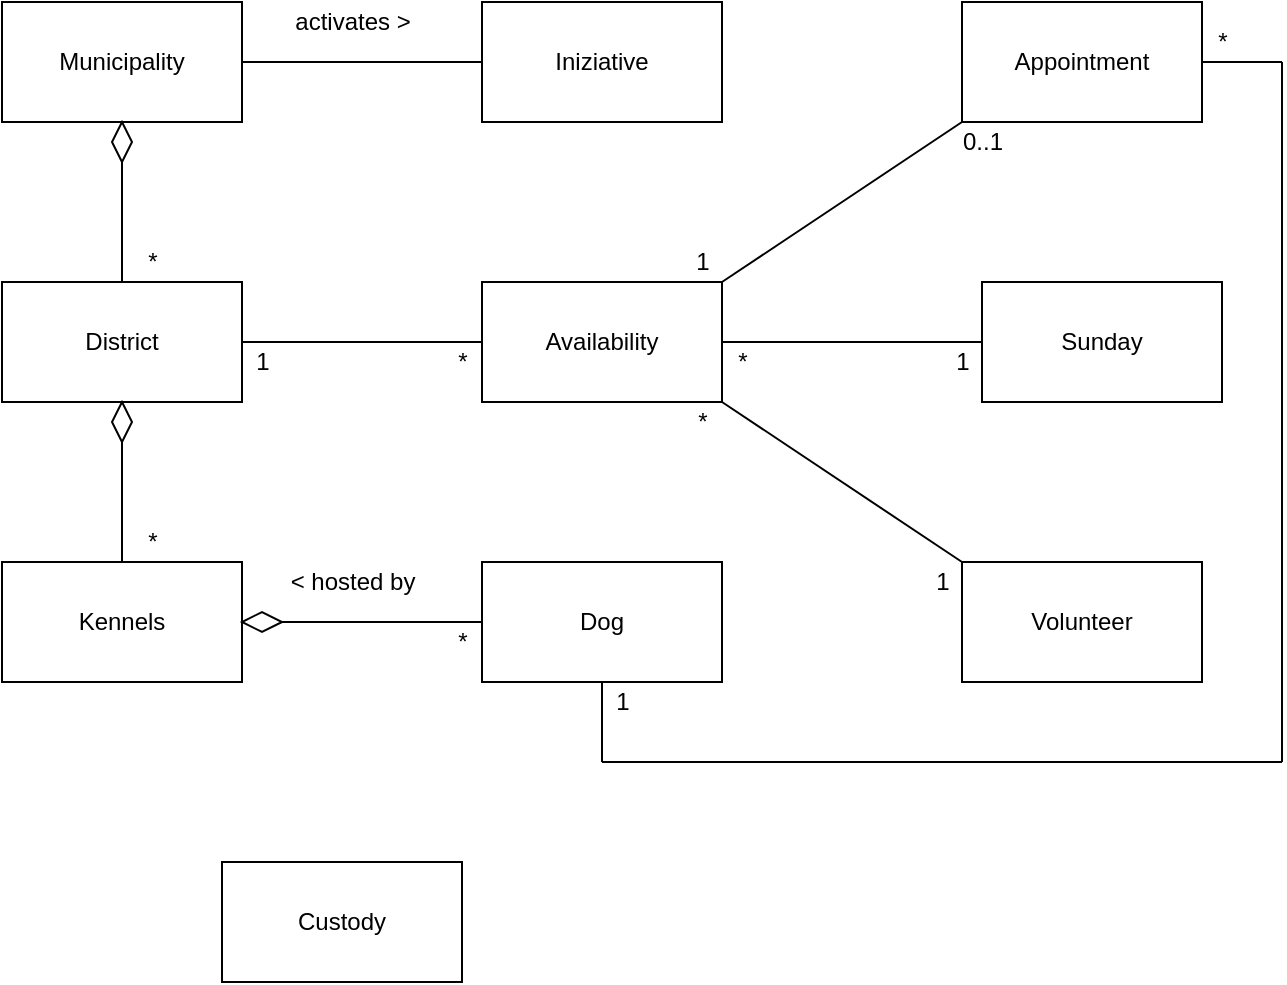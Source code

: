 <mxfile version="15.3.7" type="device"><diagram id="C5RBs43oDa-KdzZeNtuy" name="Page-1"><mxGraphModel dx="612" dy="813" grid="1" gridSize="10" guides="1" tooltips="1" connect="1" arrows="1" fold="1" page="1" pageScale="1" pageWidth="827" pageHeight="1169" math="0" shadow="0"><root><mxCell id="WIyWlLk6GJQsqaUBKTNV-0"/><mxCell id="WIyWlLk6GJQsqaUBKTNV-1" parent="WIyWlLk6GJQsqaUBKTNV-0"/><mxCell id="0lo6BX3ELQl1UKU6dLdW-0" value="Availability" style="rounded=0;whiteSpace=wrap;html=1;" vertex="1" parent="WIyWlLk6GJQsqaUBKTNV-1"><mxGeometry x="360" y="160" width="120" height="60" as="geometry"/></mxCell><mxCell id="0lo6BX3ELQl1UKU6dLdW-1" value="Custody" style="rounded=0;whiteSpace=wrap;html=1;" vertex="1" parent="WIyWlLk6GJQsqaUBKTNV-1"><mxGeometry x="230" y="450" width="120" height="60" as="geometry"/></mxCell><mxCell id="0lo6BX3ELQl1UKU6dLdW-2" value="Dog" style="rounded=0;whiteSpace=wrap;html=1;" vertex="1" parent="WIyWlLk6GJQsqaUBKTNV-1"><mxGeometry x="360" y="300" width="120" height="60" as="geometry"/></mxCell><mxCell id="0lo6BX3ELQl1UKU6dLdW-3" value="District" style="rounded=0;whiteSpace=wrap;html=1;" vertex="1" parent="WIyWlLk6GJQsqaUBKTNV-1"><mxGeometry x="120" y="160" width="120" height="60" as="geometry"/></mxCell><mxCell id="0lo6BX3ELQl1UKU6dLdW-4" value="Municipality" style="rounded=0;whiteSpace=wrap;html=1;" vertex="1" parent="WIyWlLk6GJQsqaUBKTNV-1"><mxGeometry x="120" y="20" width="120" height="60" as="geometry"/></mxCell><mxCell id="0lo6BX3ELQl1UKU6dLdW-5" value="Iniziative" style="rounded=0;whiteSpace=wrap;html=1;" vertex="1" parent="WIyWlLk6GJQsqaUBKTNV-1"><mxGeometry x="360" y="20" width="120" height="60" as="geometry"/></mxCell><mxCell id="0lo6BX3ELQl1UKU6dLdW-6" value="Sunday" style="rounded=0;whiteSpace=wrap;html=1;" vertex="1" parent="WIyWlLk6GJQsqaUBKTNV-1"><mxGeometry x="610" y="160" width="120" height="60" as="geometry"/></mxCell><mxCell id="0lo6BX3ELQl1UKU6dLdW-7" value="Kennels" style="rounded=0;whiteSpace=wrap;html=1;" vertex="1" parent="WIyWlLk6GJQsqaUBKTNV-1"><mxGeometry x="120" y="300" width="120" height="60" as="geometry"/></mxCell><mxCell id="0lo6BX3ELQl1UKU6dLdW-8" value="Appointment" style="rounded=0;whiteSpace=wrap;html=1;" vertex="1" parent="WIyWlLk6GJQsqaUBKTNV-1"><mxGeometry x="600" y="20" width="120" height="60" as="geometry"/></mxCell><mxCell id="0lo6BX3ELQl1UKU6dLdW-9" value="Volunteer" style="rounded=0;whiteSpace=wrap;html=1;" vertex="1" parent="WIyWlLk6GJQsqaUBKTNV-1"><mxGeometry x="600" y="300" width="120" height="60" as="geometry"/></mxCell><mxCell id="0lo6BX3ELQl1UKU6dLdW-10" value="" style="endArrow=none;html=1;entryX=0;entryY=0.5;entryDx=0;entryDy=0;exitX=1;exitY=0.5;exitDx=0;exitDy=0;" edge="1" parent="WIyWlLk6GJQsqaUBKTNV-1" source="0lo6BX3ELQl1UKU6dLdW-4" target="0lo6BX3ELQl1UKU6dLdW-5"><mxGeometry width="50" height="50" relative="1" as="geometry"><mxPoint x="210" y="440" as="sourcePoint"/><mxPoint x="260" y="390" as="targetPoint"/></mxGeometry></mxCell><mxCell id="0lo6BX3ELQl1UKU6dLdW-11" value="activates &amp;gt;" style="text;html=1;align=center;verticalAlign=middle;resizable=0;points=[];autosize=1;strokeColor=none;fillColor=none;" vertex="1" parent="WIyWlLk6GJQsqaUBKTNV-1"><mxGeometry x="260" y="20" width="70" height="20" as="geometry"/></mxCell><mxCell id="0lo6BX3ELQl1UKU6dLdW-13" value="&amp;lt; hosted by" style="text;html=1;align=center;verticalAlign=middle;resizable=0;points=[];autosize=1;strokeColor=none;fillColor=none;" vertex="1" parent="WIyWlLk6GJQsqaUBKTNV-1"><mxGeometry x="255" y="300" width="80" height="20" as="geometry"/></mxCell><mxCell id="0lo6BX3ELQl1UKU6dLdW-14" value="*" style="text;html=1;align=center;verticalAlign=middle;resizable=0;points=[];autosize=1;strokeColor=none;fillColor=none;" vertex="1" parent="WIyWlLk6GJQsqaUBKTNV-1"><mxGeometry x="185" y="140" width="20" height="20" as="geometry"/></mxCell><mxCell id="0lo6BX3ELQl1UKU6dLdW-15" value="1" style="text;html=1;align=center;verticalAlign=middle;resizable=0;points=[];autosize=1;strokeColor=none;fillColor=none;" vertex="1" parent="WIyWlLk6GJQsqaUBKTNV-1"><mxGeometry x="580" y="300" width="20" height="20" as="geometry"/></mxCell><mxCell id="0lo6BX3ELQl1UKU6dLdW-18" value="" style="rhombus;whiteSpace=wrap;html=1;direction=west;" vertex="1" parent="WIyWlLk6GJQsqaUBKTNV-1"><mxGeometry x="175" y="80" width="10" height="20" as="geometry"/></mxCell><mxCell id="0lo6BX3ELQl1UKU6dLdW-27" value="" style="rhombus;whiteSpace=wrap;html=1;" vertex="1" parent="WIyWlLk6GJQsqaUBKTNV-1"><mxGeometry x="175" y="220" width="10" height="20" as="geometry"/></mxCell><mxCell id="0lo6BX3ELQl1UKU6dLdW-29" value="" style="endArrow=none;html=1;entryX=0;entryY=0.5;entryDx=0;entryDy=0;exitX=0.5;exitY=0;exitDx=0;exitDy=0;startArrow=none;" edge="1" parent="WIyWlLk6GJQsqaUBKTNV-1" source="0lo6BX3ELQl1UKU6dLdW-30" target="0lo6BX3ELQl1UKU6dLdW-2"><mxGeometry width="50" height="50" relative="1" as="geometry"><mxPoint x="210" y="329.58" as="sourcePoint"/><mxPoint x="370" y="329.58" as="targetPoint"/></mxGeometry></mxCell><mxCell id="0lo6BX3ELQl1UKU6dLdW-34" value="" style="endArrow=none;html=1;entryX=0.5;entryY=0;entryDx=0;entryDy=0;exitX=0.5;exitY=0;exitDx=0;exitDy=0;" edge="1" parent="WIyWlLk6GJQsqaUBKTNV-1" source="0lo6BX3ELQl1UKU6dLdW-3" target="0lo6BX3ELQl1UKU6dLdW-18"><mxGeometry width="50" height="50" relative="1" as="geometry"><mxPoint x="320" y="340" as="sourcePoint"/><mxPoint x="370" y="290" as="targetPoint"/></mxGeometry></mxCell><mxCell id="0lo6BX3ELQl1UKU6dLdW-35" value="" style="endArrow=none;html=1;entryX=0.5;entryY=1;entryDx=0;entryDy=0;exitX=0.5;exitY=0;exitDx=0;exitDy=0;" edge="1" parent="WIyWlLk6GJQsqaUBKTNV-1" source="0lo6BX3ELQl1UKU6dLdW-7" target="0lo6BX3ELQl1UKU6dLdW-27"><mxGeometry width="50" height="50" relative="1" as="geometry"><mxPoint x="150" y="290" as="sourcePoint"/><mxPoint x="370" y="290" as="targetPoint"/></mxGeometry></mxCell><mxCell id="0lo6BX3ELQl1UKU6dLdW-37" value="*" style="text;html=1;align=center;verticalAlign=middle;resizable=0;points=[];autosize=1;strokeColor=none;fillColor=none;" vertex="1" parent="WIyWlLk6GJQsqaUBKTNV-1"><mxGeometry x="185" y="280" width="20" height="20" as="geometry"/></mxCell><mxCell id="0lo6BX3ELQl1UKU6dLdW-38" value="" style="endArrow=none;html=1;entryX=0;entryY=0;entryDx=0;entryDy=0;exitX=1;exitY=1;exitDx=0;exitDy=0;" edge="1" parent="WIyWlLk6GJQsqaUBKTNV-1" source="0lo6BX3ELQl1UKU6dLdW-0" target="0lo6BX3ELQl1UKU6dLdW-9"><mxGeometry width="50" height="50" relative="1" as="geometry"><mxPoint x="220" y="60" as="sourcePoint"/><mxPoint x="380" y="60" as="targetPoint"/></mxGeometry></mxCell><mxCell id="0lo6BX3ELQl1UKU6dLdW-30" value="" style="rhombus;whiteSpace=wrap;html=1;direction=south;" vertex="1" parent="WIyWlLk6GJQsqaUBKTNV-1"><mxGeometry x="240" y="325" width="20" height="10" as="geometry"/></mxCell><mxCell id="0lo6BX3ELQl1UKU6dLdW-41" value="*" style="text;html=1;align=center;verticalAlign=middle;resizable=0;points=[];autosize=1;strokeColor=none;fillColor=none;" vertex="1" parent="WIyWlLk6GJQsqaUBKTNV-1"><mxGeometry x="340" y="330" width="20" height="20" as="geometry"/></mxCell><mxCell id="0lo6BX3ELQl1UKU6dLdW-42" value="*" style="text;html=1;align=center;verticalAlign=middle;resizable=0;points=[];autosize=1;strokeColor=none;fillColor=none;" vertex="1" parent="WIyWlLk6GJQsqaUBKTNV-1"><mxGeometry x="460" y="220" width="20" height="20" as="geometry"/></mxCell><mxCell id="0lo6BX3ELQl1UKU6dLdW-43" value="" style="endArrow=none;html=1;entryX=0;entryY=0.5;entryDx=0;entryDy=0;exitX=1;exitY=0.5;exitDx=0;exitDy=0;" edge="1" parent="WIyWlLk6GJQsqaUBKTNV-1" source="0lo6BX3ELQl1UKU6dLdW-0" target="0lo6BX3ELQl1UKU6dLdW-6"><mxGeometry width="50" height="50" relative="1" as="geometry"><mxPoint x="490" y="230" as="sourcePoint"/><mxPoint x="610" y="310" as="targetPoint"/></mxGeometry></mxCell><mxCell id="0lo6BX3ELQl1UKU6dLdW-44" value="1" style="text;html=1;align=center;verticalAlign=middle;resizable=0;points=[];autosize=1;strokeColor=none;fillColor=none;" vertex="1" parent="WIyWlLk6GJQsqaUBKTNV-1"><mxGeometry x="590" y="190" width="20" height="20" as="geometry"/></mxCell><mxCell id="0lo6BX3ELQl1UKU6dLdW-45" value="*" style="text;html=1;align=center;verticalAlign=middle;resizable=0;points=[];autosize=1;strokeColor=none;fillColor=none;" vertex="1" parent="WIyWlLk6GJQsqaUBKTNV-1"><mxGeometry x="480" y="190" width="20" height="20" as="geometry"/></mxCell><mxCell id="0lo6BX3ELQl1UKU6dLdW-46" value="" style="endArrow=none;html=1;entryX=0;entryY=1;entryDx=0;entryDy=0;exitX=1;exitY=0;exitDx=0;exitDy=0;" edge="1" parent="WIyWlLk6GJQsqaUBKTNV-1" source="0lo6BX3ELQl1UKU6dLdW-0" target="0lo6BX3ELQl1UKU6dLdW-8"><mxGeometry width="50" height="50" relative="1" as="geometry"><mxPoint x="490" y="200" as="sourcePoint"/><mxPoint x="620" y="200" as="targetPoint"/></mxGeometry></mxCell><mxCell id="0lo6BX3ELQl1UKU6dLdW-49" value="" style="endArrow=none;html=1;entryX=0;entryY=0.5;entryDx=0;entryDy=0;exitX=1;exitY=0.5;exitDx=0;exitDy=0;" edge="1" parent="WIyWlLk6GJQsqaUBKTNV-1" source="0lo6BX3ELQl1UKU6dLdW-3" target="0lo6BX3ELQl1UKU6dLdW-0"><mxGeometry width="50" height="50" relative="1" as="geometry"><mxPoint x="510" y="220" as="sourcePoint"/><mxPoint x="640" y="220" as="targetPoint"/></mxGeometry></mxCell><mxCell id="0lo6BX3ELQl1UKU6dLdW-50" value="1" style="text;html=1;align=center;verticalAlign=middle;resizable=0;points=[];autosize=1;strokeColor=none;fillColor=none;" vertex="1" parent="WIyWlLk6GJQsqaUBKTNV-1"><mxGeometry x="240" y="190" width="20" height="20" as="geometry"/></mxCell><mxCell id="0lo6BX3ELQl1UKU6dLdW-51" value="*" style="text;html=1;align=center;verticalAlign=middle;resizable=0;points=[];autosize=1;strokeColor=none;fillColor=none;" vertex="1" parent="WIyWlLk6GJQsqaUBKTNV-1"><mxGeometry x="340" y="190" width="20" height="20" as="geometry"/></mxCell><mxCell id="0lo6BX3ELQl1UKU6dLdW-54" value="" style="endArrow=none;html=1;" edge="1" parent="WIyWlLk6GJQsqaUBKTNV-1"><mxGeometry width="50" height="50" relative="1" as="geometry"><mxPoint x="420" y="400" as="sourcePoint"/><mxPoint x="760" y="400" as="targetPoint"/></mxGeometry></mxCell><mxCell id="0lo6BX3ELQl1UKU6dLdW-55" value="" style="endArrow=none;html=1;exitX=0.5;exitY=1;exitDx=0;exitDy=0;" edge="1" parent="WIyWlLk6GJQsqaUBKTNV-1" source="0lo6BX3ELQl1UKU6dLdW-2"><mxGeometry width="50" height="50" relative="1" as="geometry"><mxPoint x="530" y="240" as="sourcePoint"/><mxPoint x="420" y="400" as="targetPoint"/></mxGeometry></mxCell><mxCell id="0lo6BX3ELQl1UKU6dLdW-59" value="" style="endArrow=none;html=1;" edge="1" parent="WIyWlLk6GJQsqaUBKTNV-1"><mxGeometry width="50" height="50" relative="1" as="geometry"><mxPoint x="760" y="50" as="sourcePoint"/><mxPoint x="760" y="400" as="targetPoint"/></mxGeometry></mxCell><mxCell id="0lo6BX3ELQl1UKU6dLdW-60" value="" style="endArrow=none;html=1;entryX=1;entryY=0.5;entryDx=0;entryDy=0;" edge="1" parent="WIyWlLk6GJQsqaUBKTNV-1" target="0lo6BX3ELQl1UKU6dLdW-8"><mxGeometry width="50" height="50" relative="1" as="geometry"><mxPoint x="760" y="50" as="sourcePoint"/><mxPoint x="680" y="260" as="targetPoint"/></mxGeometry></mxCell><mxCell id="0lo6BX3ELQl1UKU6dLdW-61" value="1" style="text;html=1;align=center;verticalAlign=middle;resizable=0;points=[];autosize=1;strokeColor=none;fillColor=none;" vertex="1" parent="WIyWlLk6GJQsqaUBKTNV-1"><mxGeometry x="420" y="360" width="20" height="20" as="geometry"/></mxCell><mxCell id="0lo6BX3ELQl1UKU6dLdW-62" value="*" style="text;html=1;align=center;verticalAlign=middle;resizable=0;points=[];autosize=1;strokeColor=none;fillColor=none;" vertex="1" parent="WIyWlLk6GJQsqaUBKTNV-1"><mxGeometry x="720" y="30" width="20" height="20" as="geometry"/></mxCell><mxCell id="0lo6BX3ELQl1UKU6dLdW-63" value="1" style="text;html=1;align=center;verticalAlign=middle;resizable=0;points=[];autosize=1;strokeColor=none;fillColor=none;" vertex="1" parent="WIyWlLk6GJQsqaUBKTNV-1"><mxGeometry x="460" y="140" width="20" height="20" as="geometry"/></mxCell><mxCell id="0lo6BX3ELQl1UKU6dLdW-64" value="0..1" style="text;html=1;align=center;verticalAlign=middle;resizable=0;points=[];autosize=1;strokeColor=none;fillColor=none;" vertex="1" parent="WIyWlLk6GJQsqaUBKTNV-1"><mxGeometry x="590" y="80" width="40" height="20" as="geometry"/></mxCell></root></mxGraphModel></diagram></mxfile>